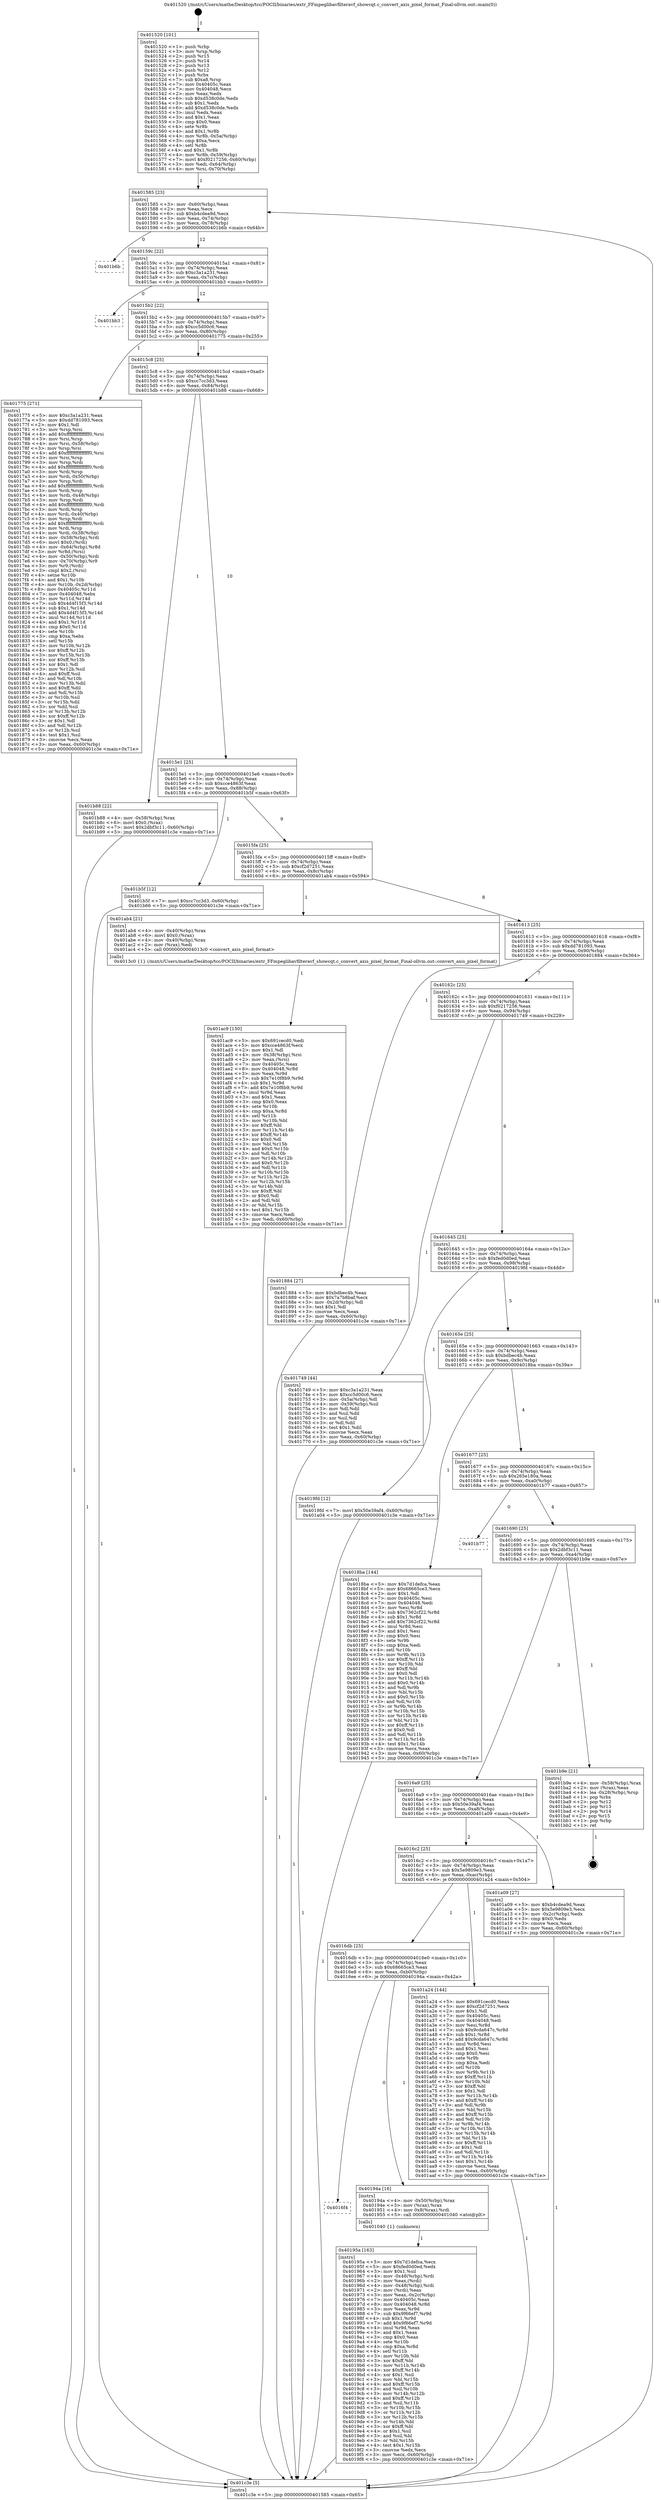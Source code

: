 digraph "0x401520" {
  label = "0x401520 (/mnt/c/Users/mathe/Desktop/tcc/POCII/binaries/extr_FFmpeglibavfilteravf_showcqt.c_convert_axis_pixel_format_Final-ollvm.out::main(0))"
  labelloc = "t"
  node[shape=record]

  Entry [label="",width=0.3,height=0.3,shape=circle,fillcolor=black,style=filled]
  "0x401585" [label="{
     0x401585 [23]\l
     | [instrs]\l
     &nbsp;&nbsp;0x401585 \<+3\>: mov -0x60(%rbp),%eax\l
     &nbsp;&nbsp;0x401588 \<+2\>: mov %eax,%ecx\l
     &nbsp;&nbsp;0x40158a \<+6\>: sub $0xb4cdea9d,%ecx\l
     &nbsp;&nbsp;0x401590 \<+3\>: mov %eax,-0x74(%rbp)\l
     &nbsp;&nbsp;0x401593 \<+3\>: mov %ecx,-0x78(%rbp)\l
     &nbsp;&nbsp;0x401596 \<+6\>: je 0000000000401b6b \<main+0x64b\>\l
  }"]
  "0x401b6b" [label="{
     0x401b6b\l
  }", style=dashed]
  "0x40159c" [label="{
     0x40159c [22]\l
     | [instrs]\l
     &nbsp;&nbsp;0x40159c \<+5\>: jmp 00000000004015a1 \<main+0x81\>\l
     &nbsp;&nbsp;0x4015a1 \<+3\>: mov -0x74(%rbp),%eax\l
     &nbsp;&nbsp;0x4015a4 \<+5\>: sub $0xc3a1a231,%eax\l
     &nbsp;&nbsp;0x4015a9 \<+3\>: mov %eax,-0x7c(%rbp)\l
     &nbsp;&nbsp;0x4015ac \<+6\>: je 0000000000401bb3 \<main+0x693\>\l
  }"]
  Exit [label="",width=0.3,height=0.3,shape=circle,fillcolor=black,style=filled,peripheries=2]
  "0x401bb3" [label="{
     0x401bb3\l
  }", style=dashed]
  "0x4015b2" [label="{
     0x4015b2 [22]\l
     | [instrs]\l
     &nbsp;&nbsp;0x4015b2 \<+5\>: jmp 00000000004015b7 \<main+0x97\>\l
     &nbsp;&nbsp;0x4015b7 \<+3\>: mov -0x74(%rbp),%eax\l
     &nbsp;&nbsp;0x4015ba \<+5\>: sub $0xcc5d00c6,%eax\l
     &nbsp;&nbsp;0x4015bf \<+3\>: mov %eax,-0x80(%rbp)\l
     &nbsp;&nbsp;0x4015c2 \<+6\>: je 0000000000401775 \<main+0x255\>\l
  }"]
  "0x401ac9" [label="{
     0x401ac9 [150]\l
     | [instrs]\l
     &nbsp;&nbsp;0x401ac9 \<+5\>: mov $0x691cecd0,%edi\l
     &nbsp;&nbsp;0x401ace \<+5\>: mov $0xcce4863f,%ecx\l
     &nbsp;&nbsp;0x401ad3 \<+2\>: mov $0x1,%dl\l
     &nbsp;&nbsp;0x401ad5 \<+4\>: mov -0x38(%rbp),%rsi\l
     &nbsp;&nbsp;0x401ad9 \<+2\>: mov %eax,(%rsi)\l
     &nbsp;&nbsp;0x401adb \<+7\>: mov 0x40405c,%eax\l
     &nbsp;&nbsp;0x401ae2 \<+8\>: mov 0x404048,%r8d\l
     &nbsp;&nbsp;0x401aea \<+3\>: mov %eax,%r9d\l
     &nbsp;&nbsp;0x401aed \<+7\>: sub $0x7e10f8b9,%r9d\l
     &nbsp;&nbsp;0x401af4 \<+4\>: sub $0x1,%r9d\l
     &nbsp;&nbsp;0x401af8 \<+7\>: add $0x7e10f8b9,%r9d\l
     &nbsp;&nbsp;0x401aff \<+4\>: imul %r9d,%eax\l
     &nbsp;&nbsp;0x401b03 \<+3\>: and $0x1,%eax\l
     &nbsp;&nbsp;0x401b06 \<+3\>: cmp $0x0,%eax\l
     &nbsp;&nbsp;0x401b09 \<+4\>: sete %r10b\l
     &nbsp;&nbsp;0x401b0d \<+4\>: cmp $0xa,%r8d\l
     &nbsp;&nbsp;0x401b11 \<+4\>: setl %r11b\l
     &nbsp;&nbsp;0x401b15 \<+3\>: mov %r10b,%bl\l
     &nbsp;&nbsp;0x401b18 \<+3\>: xor $0xff,%bl\l
     &nbsp;&nbsp;0x401b1b \<+3\>: mov %r11b,%r14b\l
     &nbsp;&nbsp;0x401b1e \<+4\>: xor $0xff,%r14b\l
     &nbsp;&nbsp;0x401b22 \<+3\>: xor $0x0,%dl\l
     &nbsp;&nbsp;0x401b25 \<+3\>: mov %bl,%r15b\l
     &nbsp;&nbsp;0x401b28 \<+4\>: and $0x0,%r15b\l
     &nbsp;&nbsp;0x401b2c \<+3\>: and %dl,%r10b\l
     &nbsp;&nbsp;0x401b2f \<+3\>: mov %r14b,%r12b\l
     &nbsp;&nbsp;0x401b32 \<+4\>: and $0x0,%r12b\l
     &nbsp;&nbsp;0x401b36 \<+3\>: and %dl,%r11b\l
     &nbsp;&nbsp;0x401b39 \<+3\>: or %r10b,%r15b\l
     &nbsp;&nbsp;0x401b3c \<+3\>: or %r11b,%r12b\l
     &nbsp;&nbsp;0x401b3f \<+3\>: xor %r12b,%r15b\l
     &nbsp;&nbsp;0x401b42 \<+3\>: or %r14b,%bl\l
     &nbsp;&nbsp;0x401b45 \<+3\>: xor $0xff,%bl\l
     &nbsp;&nbsp;0x401b48 \<+3\>: or $0x0,%dl\l
     &nbsp;&nbsp;0x401b4b \<+2\>: and %dl,%bl\l
     &nbsp;&nbsp;0x401b4d \<+3\>: or %bl,%r15b\l
     &nbsp;&nbsp;0x401b50 \<+4\>: test $0x1,%r15b\l
     &nbsp;&nbsp;0x401b54 \<+3\>: cmovne %ecx,%edi\l
     &nbsp;&nbsp;0x401b57 \<+3\>: mov %edi,-0x60(%rbp)\l
     &nbsp;&nbsp;0x401b5a \<+5\>: jmp 0000000000401c3e \<main+0x71e\>\l
  }"]
  "0x401775" [label="{
     0x401775 [271]\l
     | [instrs]\l
     &nbsp;&nbsp;0x401775 \<+5\>: mov $0xc3a1a231,%eax\l
     &nbsp;&nbsp;0x40177a \<+5\>: mov $0xdd781093,%ecx\l
     &nbsp;&nbsp;0x40177f \<+2\>: mov $0x1,%dl\l
     &nbsp;&nbsp;0x401781 \<+3\>: mov %rsp,%rsi\l
     &nbsp;&nbsp;0x401784 \<+4\>: add $0xfffffffffffffff0,%rsi\l
     &nbsp;&nbsp;0x401788 \<+3\>: mov %rsi,%rsp\l
     &nbsp;&nbsp;0x40178b \<+4\>: mov %rsi,-0x58(%rbp)\l
     &nbsp;&nbsp;0x40178f \<+3\>: mov %rsp,%rsi\l
     &nbsp;&nbsp;0x401792 \<+4\>: add $0xfffffffffffffff0,%rsi\l
     &nbsp;&nbsp;0x401796 \<+3\>: mov %rsi,%rsp\l
     &nbsp;&nbsp;0x401799 \<+3\>: mov %rsp,%rdi\l
     &nbsp;&nbsp;0x40179c \<+4\>: add $0xfffffffffffffff0,%rdi\l
     &nbsp;&nbsp;0x4017a0 \<+3\>: mov %rdi,%rsp\l
     &nbsp;&nbsp;0x4017a3 \<+4\>: mov %rdi,-0x50(%rbp)\l
     &nbsp;&nbsp;0x4017a7 \<+3\>: mov %rsp,%rdi\l
     &nbsp;&nbsp;0x4017aa \<+4\>: add $0xfffffffffffffff0,%rdi\l
     &nbsp;&nbsp;0x4017ae \<+3\>: mov %rdi,%rsp\l
     &nbsp;&nbsp;0x4017b1 \<+4\>: mov %rdi,-0x48(%rbp)\l
     &nbsp;&nbsp;0x4017b5 \<+3\>: mov %rsp,%rdi\l
     &nbsp;&nbsp;0x4017b8 \<+4\>: add $0xfffffffffffffff0,%rdi\l
     &nbsp;&nbsp;0x4017bc \<+3\>: mov %rdi,%rsp\l
     &nbsp;&nbsp;0x4017bf \<+4\>: mov %rdi,-0x40(%rbp)\l
     &nbsp;&nbsp;0x4017c3 \<+3\>: mov %rsp,%rdi\l
     &nbsp;&nbsp;0x4017c6 \<+4\>: add $0xfffffffffffffff0,%rdi\l
     &nbsp;&nbsp;0x4017ca \<+3\>: mov %rdi,%rsp\l
     &nbsp;&nbsp;0x4017cd \<+4\>: mov %rdi,-0x38(%rbp)\l
     &nbsp;&nbsp;0x4017d1 \<+4\>: mov -0x58(%rbp),%rdi\l
     &nbsp;&nbsp;0x4017d5 \<+6\>: movl $0x0,(%rdi)\l
     &nbsp;&nbsp;0x4017db \<+4\>: mov -0x64(%rbp),%r8d\l
     &nbsp;&nbsp;0x4017df \<+3\>: mov %r8d,(%rsi)\l
     &nbsp;&nbsp;0x4017e2 \<+4\>: mov -0x50(%rbp),%rdi\l
     &nbsp;&nbsp;0x4017e6 \<+4\>: mov -0x70(%rbp),%r9\l
     &nbsp;&nbsp;0x4017ea \<+3\>: mov %r9,(%rdi)\l
     &nbsp;&nbsp;0x4017ed \<+3\>: cmpl $0x2,(%rsi)\l
     &nbsp;&nbsp;0x4017f0 \<+4\>: setne %r10b\l
     &nbsp;&nbsp;0x4017f4 \<+4\>: and $0x1,%r10b\l
     &nbsp;&nbsp;0x4017f8 \<+4\>: mov %r10b,-0x2d(%rbp)\l
     &nbsp;&nbsp;0x4017fc \<+8\>: mov 0x40405c,%r11d\l
     &nbsp;&nbsp;0x401804 \<+7\>: mov 0x404048,%ebx\l
     &nbsp;&nbsp;0x40180b \<+3\>: mov %r11d,%r14d\l
     &nbsp;&nbsp;0x40180e \<+7\>: sub $0x4d4f15f3,%r14d\l
     &nbsp;&nbsp;0x401815 \<+4\>: sub $0x1,%r14d\l
     &nbsp;&nbsp;0x401819 \<+7\>: add $0x4d4f15f3,%r14d\l
     &nbsp;&nbsp;0x401820 \<+4\>: imul %r14d,%r11d\l
     &nbsp;&nbsp;0x401824 \<+4\>: and $0x1,%r11d\l
     &nbsp;&nbsp;0x401828 \<+4\>: cmp $0x0,%r11d\l
     &nbsp;&nbsp;0x40182c \<+4\>: sete %r10b\l
     &nbsp;&nbsp;0x401830 \<+3\>: cmp $0xa,%ebx\l
     &nbsp;&nbsp;0x401833 \<+4\>: setl %r15b\l
     &nbsp;&nbsp;0x401837 \<+3\>: mov %r10b,%r12b\l
     &nbsp;&nbsp;0x40183a \<+4\>: xor $0xff,%r12b\l
     &nbsp;&nbsp;0x40183e \<+3\>: mov %r15b,%r13b\l
     &nbsp;&nbsp;0x401841 \<+4\>: xor $0xff,%r13b\l
     &nbsp;&nbsp;0x401845 \<+3\>: xor $0x1,%dl\l
     &nbsp;&nbsp;0x401848 \<+3\>: mov %r12b,%sil\l
     &nbsp;&nbsp;0x40184b \<+4\>: and $0xff,%sil\l
     &nbsp;&nbsp;0x40184f \<+3\>: and %dl,%r10b\l
     &nbsp;&nbsp;0x401852 \<+3\>: mov %r13b,%dil\l
     &nbsp;&nbsp;0x401855 \<+4\>: and $0xff,%dil\l
     &nbsp;&nbsp;0x401859 \<+3\>: and %dl,%r15b\l
     &nbsp;&nbsp;0x40185c \<+3\>: or %r10b,%sil\l
     &nbsp;&nbsp;0x40185f \<+3\>: or %r15b,%dil\l
     &nbsp;&nbsp;0x401862 \<+3\>: xor %dil,%sil\l
     &nbsp;&nbsp;0x401865 \<+3\>: or %r13b,%r12b\l
     &nbsp;&nbsp;0x401868 \<+4\>: xor $0xff,%r12b\l
     &nbsp;&nbsp;0x40186c \<+3\>: or $0x1,%dl\l
     &nbsp;&nbsp;0x40186f \<+3\>: and %dl,%r12b\l
     &nbsp;&nbsp;0x401872 \<+3\>: or %r12b,%sil\l
     &nbsp;&nbsp;0x401875 \<+4\>: test $0x1,%sil\l
     &nbsp;&nbsp;0x401879 \<+3\>: cmovne %ecx,%eax\l
     &nbsp;&nbsp;0x40187c \<+3\>: mov %eax,-0x60(%rbp)\l
     &nbsp;&nbsp;0x40187f \<+5\>: jmp 0000000000401c3e \<main+0x71e\>\l
  }"]
  "0x4015c8" [label="{
     0x4015c8 [25]\l
     | [instrs]\l
     &nbsp;&nbsp;0x4015c8 \<+5\>: jmp 00000000004015cd \<main+0xad\>\l
     &nbsp;&nbsp;0x4015cd \<+3\>: mov -0x74(%rbp),%eax\l
     &nbsp;&nbsp;0x4015d0 \<+5\>: sub $0xcc7cc3d3,%eax\l
     &nbsp;&nbsp;0x4015d5 \<+6\>: mov %eax,-0x84(%rbp)\l
     &nbsp;&nbsp;0x4015db \<+6\>: je 0000000000401b88 \<main+0x668\>\l
  }"]
  "0x40195a" [label="{
     0x40195a [163]\l
     | [instrs]\l
     &nbsp;&nbsp;0x40195a \<+5\>: mov $0x7d1defca,%ecx\l
     &nbsp;&nbsp;0x40195f \<+5\>: mov $0xfed0d0ed,%edx\l
     &nbsp;&nbsp;0x401964 \<+3\>: mov $0x1,%sil\l
     &nbsp;&nbsp;0x401967 \<+4\>: mov -0x48(%rbp),%rdi\l
     &nbsp;&nbsp;0x40196b \<+2\>: mov %eax,(%rdi)\l
     &nbsp;&nbsp;0x40196d \<+4\>: mov -0x48(%rbp),%rdi\l
     &nbsp;&nbsp;0x401971 \<+2\>: mov (%rdi),%eax\l
     &nbsp;&nbsp;0x401973 \<+3\>: mov %eax,-0x2c(%rbp)\l
     &nbsp;&nbsp;0x401976 \<+7\>: mov 0x40405c,%eax\l
     &nbsp;&nbsp;0x40197d \<+8\>: mov 0x404048,%r8d\l
     &nbsp;&nbsp;0x401985 \<+3\>: mov %eax,%r9d\l
     &nbsp;&nbsp;0x401988 \<+7\>: sub $0x9f66ef7,%r9d\l
     &nbsp;&nbsp;0x40198f \<+4\>: sub $0x1,%r9d\l
     &nbsp;&nbsp;0x401993 \<+7\>: add $0x9f66ef7,%r9d\l
     &nbsp;&nbsp;0x40199a \<+4\>: imul %r9d,%eax\l
     &nbsp;&nbsp;0x40199e \<+3\>: and $0x1,%eax\l
     &nbsp;&nbsp;0x4019a1 \<+3\>: cmp $0x0,%eax\l
     &nbsp;&nbsp;0x4019a4 \<+4\>: sete %r10b\l
     &nbsp;&nbsp;0x4019a8 \<+4\>: cmp $0xa,%r8d\l
     &nbsp;&nbsp;0x4019ac \<+4\>: setl %r11b\l
     &nbsp;&nbsp;0x4019b0 \<+3\>: mov %r10b,%bl\l
     &nbsp;&nbsp;0x4019b3 \<+3\>: xor $0xff,%bl\l
     &nbsp;&nbsp;0x4019b6 \<+3\>: mov %r11b,%r14b\l
     &nbsp;&nbsp;0x4019b9 \<+4\>: xor $0xff,%r14b\l
     &nbsp;&nbsp;0x4019bd \<+4\>: xor $0x1,%sil\l
     &nbsp;&nbsp;0x4019c1 \<+3\>: mov %bl,%r15b\l
     &nbsp;&nbsp;0x4019c4 \<+4\>: and $0xff,%r15b\l
     &nbsp;&nbsp;0x4019c8 \<+3\>: and %sil,%r10b\l
     &nbsp;&nbsp;0x4019cb \<+3\>: mov %r14b,%r12b\l
     &nbsp;&nbsp;0x4019ce \<+4\>: and $0xff,%r12b\l
     &nbsp;&nbsp;0x4019d2 \<+3\>: and %sil,%r11b\l
     &nbsp;&nbsp;0x4019d5 \<+3\>: or %r10b,%r15b\l
     &nbsp;&nbsp;0x4019d8 \<+3\>: or %r11b,%r12b\l
     &nbsp;&nbsp;0x4019db \<+3\>: xor %r12b,%r15b\l
     &nbsp;&nbsp;0x4019de \<+3\>: or %r14b,%bl\l
     &nbsp;&nbsp;0x4019e1 \<+3\>: xor $0xff,%bl\l
     &nbsp;&nbsp;0x4019e4 \<+4\>: or $0x1,%sil\l
     &nbsp;&nbsp;0x4019e8 \<+3\>: and %sil,%bl\l
     &nbsp;&nbsp;0x4019eb \<+3\>: or %bl,%r15b\l
     &nbsp;&nbsp;0x4019ee \<+4\>: test $0x1,%r15b\l
     &nbsp;&nbsp;0x4019f2 \<+3\>: cmovne %edx,%ecx\l
     &nbsp;&nbsp;0x4019f5 \<+3\>: mov %ecx,-0x60(%rbp)\l
     &nbsp;&nbsp;0x4019f8 \<+5\>: jmp 0000000000401c3e \<main+0x71e\>\l
  }"]
  "0x401b88" [label="{
     0x401b88 [22]\l
     | [instrs]\l
     &nbsp;&nbsp;0x401b88 \<+4\>: mov -0x58(%rbp),%rax\l
     &nbsp;&nbsp;0x401b8c \<+6\>: movl $0x0,(%rax)\l
     &nbsp;&nbsp;0x401b92 \<+7\>: movl $0x2dbf3c11,-0x60(%rbp)\l
     &nbsp;&nbsp;0x401b99 \<+5\>: jmp 0000000000401c3e \<main+0x71e\>\l
  }"]
  "0x4015e1" [label="{
     0x4015e1 [25]\l
     | [instrs]\l
     &nbsp;&nbsp;0x4015e1 \<+5\>: jmp 00000000004015e6 \<main+0xc6\>\l
     &nbsp;&nbsp;0x4015e6 \<+3\>: mov -0x74(%rbp),%eax\l
     &nbsp;&nbsp;0x4015e9 \<+5\>: sub $0xcce4863f,%eax\l
     &nbsp;&nbsp;0x4015ee \<+6\>: mov %eax,-0x88(%rbp)\l
     &nbsp;&nbsp;0x4015f4 \<+6\>: je 0000000000401b5f \<main+0x63f\>\l
  }"]
  "0x4016f4" [label="{
     0x4016f4\l
  }", style=dashed]
  "0x401b5f" [label="{
     0x401b5f [12]\l
     | [instrs]\l
     &nbsp;&nbsp;0x401b5f \<+7\>: movl $0xcc7cc3d3,-0x60(%rbp)\l
     &nbsp;&nbsp;0x401b66 \<+5\>: jmp 0000000000401c3e \<main+0x71e\>\l
  }"]
  "0x4015fa" [label="{
     0x4015fa [25]\l
     | [instrs]\l
     &nbsp;&nbsp;0x4015fa \<+5\>: jmp 00000000004015ff \<main+0xdf\>\l
     &nbsp;&nbsp;0x4015ff \<+3\>: mov -0x74(%rbp),%eax\l
     &nbsp;&nbsp;0x401602 \<+5\>: sub $0xcf2d7251,%eax\l
     &nbsp;&nbsp;0x401607 \<+6\>: mov %eax,-0x8c(%rbp)\l
     &nbsp;&nbsp;0x40160d \<+6\>: je 0000000000401ab4 \<main+0x594\>\l
  }"]
  "0x40194a" [label="{
     0x40194a [16]\l
     | [instrs]\l
     &nbsp;&nbsp;0x40194a \<+4\>: mov -0x50(%rbp),%rax\l
     &nbsp;&nbsp;0x40194e \<+3\>: mov (%rax),%rax\l
     &nbsp;&nbsp;0x401951 \<+4\>: mov 0x8(%rax),%rdi\l
     &nbsp;&nbsp;0x401955 \<+5\>: call 0000000000401040 \<atoi@plt\>\l
     | [calls]\l
     &nbsp;&nbsp;0x401040 \{1\} (unknown)\l
  }"]
  "0x401ab4" [label="{
     0x401ab4 [21]\l
     | [instrs]\l
     &nbsp;&nbsp;0x401ab4 \<+4\>: mov -0x40(%rbp),%rax\l
     &nbsp;&nbsp;0x401ab8 \<+6\>: movl $0x0,(%rax)\l
     &nbsp;&nbsp;0x401abe \<+4\>: mov -0x40(%rbp),%rax\l
     &nbsp;&nbsp;0x401ac2 \<+2\>: mov (%rax),%edi\l
     &nbsp;&nbsp;0x401ac4 \<+5\>: call 00000000004013c0 \<convert_axis_pixel_format\>\l
     | [calls]\l
     &nbsp;&nbsp;0x4013c0 \{1\} (/mnt/c/Users/mathe/Desktop/tcc/POCII/binaries/extr_FFmpeglibavfilteravf_showcqt.c_convert_axis_pixel_format_Final-ollvm.out::convert_axis_pixel_format)\l
  }"]
  "0x401613" [label="{
     0x401613 [25]\l
     | [instrs]\l
     &nbsp;&nbsp;0x401613 \<+5\>: jmp 0000000000401618 \<main+0xf8\>\l
     &nbsp;&nbsp;0x401618 \<+3\>: mov -0x74(%rbp),%eax\l
     &nbsp;&nbsp;0x40161b \<+5\>: sub $0xdd781093,%eax\l
     &nbsp;&nbsp;0x401620 \<+6\>: mov %eax,-0x90(%rbp)\l
     &nbsp;&nbsp;0x401626 \<+6\>: je 0000000000401884 \<main+0x364\>\l
  }"]
  "0x4016db" [label="{
     0x4016db [25]\l
     | [instrs]\l
     &nbsp;&nbsp;0x4016db \<+5\>: jmp 00000000004016e0 \<main+0x1c0\>\l
     &nbsp;&nbsp;0x4016e0 \<+3\>: mov -0x74(%rbp),%eax\l
     &nbsp;&nbsp;0x4016e3 \<+5\>: sub $0x68665ce3,%eax\l
     &nbsp;&nbsp;0x4016e8 \<+6\>: mov %eax,-0xb0(%rbp)\l
     &nbsp;&nbsp;0x4016ee \<+6\>: je 000000000040194a \<main+0x42a\>\l
  }"]
  "0x401884" [label="{
     0x401884 [27]\l
     | [instrs]\l
     &nbsp;&nbsp;0x401884 \<+5\>: mov $0xbdbec4b,%eax\l
     &nbsp;&nbsp;0x401889 \<+5\>: mov $0x7a7b8baf,%ecx\l
     &nbsp;&nbsp;0x40188e \<+3\>: mov -0x2d(%rbp),%dl\l
     &nbsp;&nbsp;0x401891 \<+3\>: test $0x1,%dl\l
     &nbsp;&nbsp;0x401894 \<+3\>: cmovne %ecx,%eax\l
     &nbsp;&nbsp;0x401897 \<+3\>: mov %eax,-0x60(%rbp)\l
     &nbsp;&nbsp;0x40189a \<+5\>: jmp 0000000000401c3e \<main+0x71e\>\l
  }"]
  "0x40162c" [label="{
     0x40162c [25]\l
     | [instrs]\l
     &nbsp;&nbsp;0x40162c \<+5\>: jmp 0000000000401631 \<main+0x111\>\l
     &nbsp;&nbsp;0x401631 \<+3\>: mov -0x74(%rbp),%eax\l
     &nbsp;&nbsp;0x401634 \<+5\>: sub $0xf0217256,%eax\l
     &nbsp;&nbsp;0x401639 \<+6\>: mov %eax,-0x94(%rbp)\l
     &nbsp;&nbsp;0x40163f \<+6\>: je 0000000000401749 \<main+0x229\>\l
  }"]
  "0x401a24" [label="{
     0x401a24 [144]\l
     | [instrs]\l
     &nbsp;&nbsp;0x401a24 \<+5\>: mov $0x691cecd0,%eax\l
     &nbsp;&nbsp;0x401a29 \<+5\>: mov $0xcf2d7251,%ecx\l
     &nbsp;&nbsp;0x401a2e \<+2\>: mov $0x1,%dl\l
     &nbsp;&nbsp;0x401a30 \<+7\>: mov 0x40405c,%esi\l
     &nbsp;&nbsp;0x401a37 \<+7\>: mov 0x404048,%edi\l
     &nbsp;&nbsp;0x401a3e \<+3\>: mov %esi,%r8d\l
     &nbsp;&nbsp;0x401a41 \<+7\>: sub $0x9cda647c,%r8d\l
     &nbsp;&nbsp;0x401a48 \<+4\>: sub $0x1,%r8d\l
     &nbsp;&nbsp;0x401a4c \<+7\>: add $0x9cda647c,%r8d\l
     &nbsp;&nbsp;0x401a53 \<+4\>: imul %r8d,%esi\l
     &nbsp;&nbsp;0x401a57 \<+3\>: and $0x1,%esi\l
     &nbsp;&nbsp;0x401a5a \<+3\>: cmp $0x0,%esi\l
     &nbsp;&nbsp;0x401a5d \<+4\>: sete %r9b\l
     &nbsp;&nbsp;0x401a61 \<+3\>: cmp $0xa,%edi\l
     &nbsp;&nbsp;0x401a64 \<+4\>: setl %r10b\l
     &nbsp;&nbsp;0x401a68 \<+3\>: mov %r9b,%r11b\l
     &nbsp;&nbsp;0x401a6b \<+4\>: xor $0xff,%r11b\l
     &nbsp;&nbsp;0x401a6f \<+3\>: mov %r10b,%bl\l
     &nbsp;&nbsp;0x401a72 \<+3\>: xor $0xff,%bl\l
     &nbsp;&nbsp;0x401a75 \<+3\>: xor $0x1,%dl\l
     &nbsp;&nbsp;0x401a78 \<+3\>: mov %r11b,%r14b\l
     &nbsp;&nbsp;0x401a7b \<+4\>: and $0xff,%r14b\l
     &nbsp;&nbsp;0x401a7f \<+3\>: and %dl,%r9b\l
     &nbsp;&nbsp;0x401a82 \<+3\>: mov %bl,%r15b\l
     &nbsp;&nbsp;0x401a85 \<+4\>: and $0xff,%r15b\l
     &nbsp;&nbsp;0x401a89 \<+3\>: and %dl,%r10b\l
     &nbsp;&nbsp;0x401a8c \<+3\>: or %r9b,%r14b\l
     &nbsp;&nbsp;0x401a8f \<+3\>: or %r10b,%r15b\l
     &nbsp;&nbsp;0x401a92 \<+3\>: xor %r15b,%r14b\l
     &nbsp;&nbsp;0x401a95 \<+3\>: or %bl,%r11b\l
     &nbsp;&nbsp;0x401a98 \<+4\>: xor $0xff,%r11b\l
     &nbsp;&nbsp;0x401a9c \<+3\>: or $0x1,%dl\l
     &nbsp;&nbsp;0x401a9f \<+3\>: and %dl,%r11b\l
     &nbsp;&nbsp;0x401aa2 \<+3\>: or %r11b,%r14b\l
     &nbsp;&nbsp;0x401aa5 \<+4\>: test $0x1,%r14b\l
     &nbsp;&nbsp;0x401aa9 \<+3\>: cmovne %ecx,%eax\l
     &nbsp;&nbsp;0x401aac \<+3\>: mov %eax,-0x60(%rbp)\l
     &nbsp;&nbsp;0x401aaf \<+5\>: jmp 0000000000401c3e \<main+0x71e\>\l
  }"]
  "0x401749" [label="{
     0x401749 [44]\l
     | [instrs]\l
     &nbsp;&nbsp;0x401749 \<+5\>: mov $0xc3a1a231,%eax\l
     &nbsp;&nbsp;0x40174e \<+5\>: mov $0xcc5d00c6,%ecx\l
     &nbsp;&nbsp;0x401753 \<+3\>: mov -0x5a(%rbp),%dl\l
     &nbsp;&nbsp;0x401756 \<+4\>: mov -0x59(%rbp),%sil\l
     &nbsp;&nbsp;0x40175a \<+3\>: mov %dl,%dil\l
     &nbsp;&nbsp;0x40175d \<+3\>: and %sil,%dil\l
     &nbsp;&nbsp;0x401760 \<+3\>: xor %sil,%dl\l
     &nbsp;&nbsp;0x401763 \<+3\>: or %dl,%dil\l
     &nbsp;&nbsp;0x401766 \<+4\>: test $0x1,%dil\l
     &nbsp;&nbsp;0x40176a \<+3\>: cmovne %ecx,%eax\l
     &nbsp;&nbsp;0x40176d \<+3\>: mov %eax,-0x60(%rbp)\l
     &nbsp;&nbsp;0x401770 \<+5\>: jmp 0000000000401c3e \<main+0x71e\>\l
  }"]
  "0x401645" [label="{
     0x401645 [25]\l
     | [instrs]\l
     &nbsp;&nbsp;0x401645 \<+5\>: jmp 000000000040164a \<main+0x12a\>\l
     &nbsp;&nbsp;0x40164a \<+3\>: mov -0x74(%rbp),%eax\l
     &nbsp;&nbsp;0x40164d \<+5\>: sub $0xfed0d0ed,%eax\l
     &nbsp;&nbsp;0x401652 \<+6\>: mov %eax,-0x98(%rbp)\l
     &nbsp;&nbsp;0x401658 \<+6\>: je 00000000004019fd \<main+0x4dd\>\l
  }"]
  "0x401c3e" [label="{
     0x401c3e [5]\l
     | [instrs]\l
     &nbsp;&nbsp;0x401c3e \<+5\>: jmp 0000000000401585 \<main+0x65\>\l
  }"]
  "0x401520" [label="{
     0x401520 [101]\l
     | [instrs]\l
     &nbsp;&nbsp;0x401520 \<+1\>: push %rbp\l
     &nbsp;&nbsp;0x401521 \<+3\>: mov %rsp,%rbp\l
     &nbsp;&nbsp;0x401524 \<+2\>: push %r15\l
     &nbsp;&nbsp;0x401526 \<+2\>: push %r14\l
     &nbsp;&nbsp;0x401528 \<+2\>: push %r13\l
     &nbsp;&nbsp;0x40152a \<+2\>: push %r12\l
     &nbsp;&nbsp;0x40152c \<+1\>: push %rbx\l
     &nbsp;&nbsp;0x40152d \<+7\>: sub $0xa8,%rsp\l
     &nbsp;&nbsp;0x401534 \<+7\>: mov 0x40405c,%eax\l
     &nbsp;&nbsp;0x40153b \<+7\>: mov 0x404048,%ecx\l
     &nbsp;&nbsp;0x401542 \<+2\>: mov %eax,%edx\l
     &nbsp;&nbsp;0x401544 \<+6\>: sub $0xd538c0de,%edx\l
     &nbsp;&nbsp;0x40154a \<+3\>: sub $0x1,%edx\l
     &nbsp;&nbsp;0x40154d \<+6\>: add $0xd538c0de,%edx\l
     &nbsp;&nbsp;0x401553 \<+3\>: imul %edx,%eax\l
     &nbsp;&nbsp;0x401556 \<+3\>: and $0x1,%eax\l
     &nbsp;&nbsp;0x401559 \<+3\>: cmp $0x0,%eax\l
     &nbsp;&nbsp;0x40155c \<+4\>: sete %r8b\l
     &nbsp;&nbsp;0x401560 \<+4\>: and $0x1,%r8b\l
     &nbsp;&nbsp;0x401564 \<+4\>: mov %r8b,-0x5a(%rbp)\l
     &nbsp;&nbsp;0x401568 \<+3\>: cmp $0xa,%ecx\l
     &nbsp;&nbsp;0x40156b \<+4\>: setl %r8b\l
     &nbsp;&nbsp;0x40156f \<+4\>: and $0x1,%r8b\l
     &nbsp;&nbsp;0x401573 \<+4\>: mov %r8b,-0x59(%rbp)\l
     &nbsp;&nbsp;0x401577 \<+7\>: movl $0xf0217256,-0x60(%rbp)\l
     &nbsp;&nbsp;0x40157e \<+3\>: mov %edi,-0x64(%rbp)\l
     &nbsp;&nbsp;0x401581 \<+4\>: mov %rsi,-0x70(%rbp)\l
  }"]
  "0x4016c2" [label="{
     0x4016c2 [25]\l
     | [instrs]\l
     &nbsp;&nbsp;0x4016c2 \<+5\>: jmp 00000000004016c7 \<main+0x1a7\>\l
     &nbsp;&nbsp;0x4016c7 \<+3\>: mov -0x74(%rbp),%eax\l
     &nbsp;&nbsp;0x4016ca \<+5\>: sub $0x5e9809e3,%eax\l
     &nbsp;&nbsp;0x4016cf \<+6\>: mov %eax,-0xac(%rbp)\l
     &nbsp;&nbsp;0x4016d5 \<+6\>: je 0000000000401a24 \<main+0x504\>\l
  }"]
  "0x401a09" [label="{
     0x401a09 [27]\l
     | [instrs]\l
     &nbsp;&nbsp;0x401a09 \<+5\>: mov $0xb4cdea9d,%eax\l
     &nbsp;&nbsp;0x401a0e \<+5\>: mov $0x5e9809e3,%ecx\l
     &nbsp;&nbsp;0x401a13 \<+3\>: mov -0x2c(%rbp),%edx\l
     &nbsp;&nbsp;0x401a16 \<+3\>: cmp $0x0,%edx\l
     &nbsp;&nbsp;0x401a19 \<+3\>: cmove %ecx,%eax\l
     &nbsp;&nbsp;0x401a1c \<+3\>: mov %eax,-0x60(%rbp)\l
     &nbsp;&nbsp;0x401a1f \<+5\>: jmp 0000000000401c3e \<main+0x71e\>\l
  }"]
  "0x4019fd" [label="{
     0x4019fd [12]\l
     | [instrs]\l
     &nbsp;&nbsp;0x4019fd \<+7\>: movl $0x50e39af4,-0x60(%rbp)\l
     &nbsp;&nbsp;0x401a04 \<+5\>: jmp 0000000000401c3e \<main+0x71e\>\l
  }"]
  "0x40165e" [label="{
     0x40165e [25]\l
     | [instrs]\l
     &nbsp;&nbsp;0x40165e \<+5\>: jmp 0000000000401663 \<main+0x143\>\l
     &nbsp;&nbsp;0x401663 \<+3\>: mov -0x74(%rbp),%eax\l
     &nbsp;&nbsp;0x401666 \<+5\>: sub $0xbdbec4b,%eax\l
     &nbsp;&nbsp;0x40166b \<+6\>: mov %eax,-0x9c(%rbp)\l
     &nbsp;&nbsp;0x401671 \<+6\>: je 00000000004018ba \<main+0x39a\>\l
  }"]
  "0x4016a9" [label="{
     0x4016a9 [25]\l
     | [instrs]\l
     &nbsp;&nbsp;0x4016a9 \<+5\>: jmp 00000000004016ae \<main+0x18e\>\l
     &nbsp;&nbsp;0x4016ae \<+3\>: mov -0x74(%rbp),%eax\l
     &nbsp;&nbsp;0x4016b1 \<+5\>: sub $0x50e39af4,%eax\l
     &nbsp;&nbsp;0x4016b6 \<+6\>: mov %eax,-0xa8(%rbp)\l
     &nbsp;&nbsp;0x4016bc \<+6\>: je 0000000000401a09 \<main+0x4e9\>\l
  }"]
  "0x4018ba" [label="{
     0x4018ba [144]\l
     | [instrs]\l
     &nbsp;&nbsp;0x4018ba \<+5\>: mov $0x7d1defca,%eax\l
     &nbsp;&nbsp;0x4018bf \<+5\>: mov $0x68665ce3,%ecx\l
     &nbsp;&nbsp;0x4018c4 \<+2\>: mov $0x1,%dl\l
     &nbsp;&nbsp;0x4018c6 \<+7\>: mov 0x40405c,%esi\l
     &nbsp;&nbsp;0x4018cd \<+7\>: mov 0x404048,%edi\l
     &nbsp;&nbsp;0x4018d4 \<+3\>: mov %esi,%r8d\l
     &nbsp;&nbsp;0x4018d7 \<+7\>: sub $0x7362cf22,%r8d\l
     &nbsp;&nbsp;0x4018de \<+4\>: sub $0x1,%r8d\l
     &nbsp;&nbsp;0x4018e2 \<+7\>: add $0x7362cf22,%r8d\l
     &nbsp;&nbsp;0x4018e9 \<+4\>: imul %r8d,%esi\l
     &nbsp;&nbsp;0x4018ed \<+3\>: and $0x1,%esi\l
     &nbsp;&nbsp;0x4018f0 \<+3\>: cmp $0x0,%esi\l
     &nbsp;&nbsp;0x4018f3 \<+4\>: sete %r9b\l
     &nbsp;&nbsp;0x4018f7 \<+3\>: cmp $0xa,%edi\l
     &nbsp;&nbsp;0x4018fa \<+4\>: setl %r10b\l
     &nbsp;&nbsp;0x4018fe \<+3\>: mov %r9b,%r11b\l
     &nbsp;&nbsp;0x401901 \<+4\>: xor $0xff,%r11b\l
     &nbsp;&nbsp;0x401905 \<+3\>: mov %r10b,%bl\l
     &nbsp;&nbsp;0x401908 \<+3\>: xor $0xff,%bl\l
     &nbsp;&nbsp;0x40190b \<+3\>: xor $0x0,%dl\l
     &nbsp;&nbsp;0x40190e \<+3\>: mov %r11b,%r14b\l
     &nbsp;&nbsp;0x401911 \<+4\>: and $0x0,%r14b\l
     &nbsp;&nbsp;0x401915 \<+3\>: and %dl,%r9b\l
     &nbsp;&nbsp;0x401918 \<+3\>: mov %bl,%r15b\l
     &nbsp;&nbsp;0x40191b \<+4\>: and $0x0,%r15b\l
     &nbsp;&nbsp;0x40191f \<+3\>: and %dl,%r10b\l
     &nbsp;&nbsp;0x401922 \<+3\>: or %r9b,%r14b\l
     &nbsp;&nbsp;0x401925 \<+3\>: or %r10b,%r15b\l
     &nbsp;&nbsp;0x401928 \<+3\>: xor %r15b,%r14b\l
     &nbsp;&nbsp;0x40192b \<+3\>: or %bl,%r11b\l
     &nbsp;&nbsp;0x40192e \<+4\>: xor $0xff,%r11b\l
     &nbsp;&nbsp;0x401932 \<+3\>: or $0x0,%dl\l
     &nbsp;&nbsp;0x401935 \<+3\>: and %dl,%r11b\l
     &nbsp;&nbsp;0x401938 \<+3\>: or %r11b,%r14b\l
     &nbsp;&nbsp;0x40193b \<+4\>: test $0x1,%r14b\l
     &nbsp;&nbsp;0x40193f \<+3\>: cmovne %ecx,%eax\l
     &nbsp;&nbsp;0x401942 \<+3\>: mov %eax,-0x60(%rbp)\l
     &nbsp;&nbsp;0x401945 \<+5\>: jmp 0000000000401c3e \<main+0x71e\>\l
  }"]
  "0x401677" [label="{
     0x401677 [25]\l
     | [instrs]\l
     &nbsp;&nbsp;0x401677 \<+5\>: jmp 000000000040167c \<main+0x15c\>\l
     &nbsp;&nbsp;0x40167c \<+3\>: mov -0x74(%rbp),%eax\l
     &nbsp;&nbsp;0x40167f \<+5\>: sub $0x265e180a,%eax\l
     &nbsp;&nbsp;0x401684 \<+6\>: mov %eax,-0xa0(%rbp)\l
     &nbsp;&nbsp;0x40168a \<+6\>: je 0000000000401b77 \<main+0x657\>\l
  }"]
  "0x401b9e" [label="{
     0x401b9e [21]\l
     | [instrs]\l
     &nbsp;&nbsp;0x401b9e \<+4\>: mov -0x58(%rbp),%rax\l
     &nbsp;&nbsp;0x401ba2 \<+2\>: mov (%rax),%eax\l
     &nbsp;&nbsp;0x401ba4 \<+4\>: lea -0x28(%rbp),%rsp\l
     &nbsp;&nbsp;0x401ba8 \<+1\>: pop %rbx\l
     &nbsp;&nbsp;0x401ba9 \<+2\>: pop %r12\l
     &nbsp;&nbsp;0x401bab \<+2\>: pop %r13\l
     &nbsp;&nbsp;0x401bad \<+2\>: pop %r14\l
     &nbsp;&nbsp;0x401baf \<+2\>: pop %r15\l
     &nbsp;&nbsp;0x401bb1 \<+1\>: pop %rbp\l
     &nbsp;&nbsp;0x401bb2 \<+1\>: ret\l
  }"]
  "0x401b77" [label="{
     0x401b77\l
  }", style=dashed]
  "0x401690" [label="{
     0x401690 [25]\l
     | [instrs]\l
     &nbsp;&nbsp;0x401690 \<+5\>: jmp 0000000000401695 \<main+0x175\>\l
     &nbsp;&nbsp;0x401695 \<+3\>: mov -0x74(%rbp),%eax\l
     &nbsp;&nbsp;0x401698 \<+5\>: sub $0x2dbf3c11,%eax\l
     &nbsp;&nbsp;0x40169d \<+6\>: mov %eax,-0xa4(%rbp)\l
     &nbsp;&nbsp;0x4016a3 \<+6\>: je 0000000000401b9e \<main+0x67e\>\l
  }"]
  Entry -> "0x401520" [label=" 1"]
  "0x401585" -> "0x401b6b" [label=" 0"]
  "0x401585" -> "0x40159c" [label=" 12"]
  "0x401b9e" -> Exit [label=" 1"]
  "0x40159c" -> "0x401bb3" [label=" 0"]
  "0x40159c" -> "0x4015b2" [label=" 12"]
  "0x401b88" -> "0x401c3e" [label=" 1"]
  "0x4015b2" -> "0x401775" [label=" 1"]
  "0x4015b2" -> "0x4015c8" [label=" 11"]
  "0x401b5f" -> "0x401c3e" [label=" 1"]
  "0x4015c8" -> "0x401b88" [label=" 1"]
  "0x4015c8" -> "0x4015e1" [label=" 10"]
  "0x401ac9" -> "0x401c3e" [label=" 1"]
  "0x4015e1" -> "0x401b5f" [label=" 1"]
  "0x4015e1" -> "0x4015fa" [label=" 9"]
  "0x401ab4" -> "0x401ac9" [label=" 1"]
  "0x4015fa" -> "0x401ab4" [label=" 1"]
  "0x4015fa" -> "0x401613" [label=" 8"]
  "0x401a24" -> "0x401c3e" [label=" 1"]
  "0x401613" -> "0x401884" [label=" 1"]
  "0x401613" -> "0x40162c" [label=" 7"]
  "0x4019fd" -> "0x401c3e" [label=" 1"]
  "0x40162c" -> "0x401749" [label=" 1"]
  "0x40162c" -> "0x401645" [label=" 6"]
  "0x401749" -> "0x401c3e" [label=" 1"]
  "0x401520" -> "0x401585" [label=" 1"]
  "0x401c3e" -> "0x401585" [label=" 11"]
  "0x40195a" -> "0x401c3e" [label=" 1"]
  "0x401775" -> "0x401c3e" [label=" 1"]
  "0x401884" -> "0x401c3e" [label=" 1"]
  "0x4016db" -> "0x4016f4" [label=" 0"]
  "0x401645" -> "0x4019fd" [label=" 1"]
  "0x401645" -> "0x40165e" [label=" 5"]
  "0x4016db" -> "0x40194a" [label=" 1"]
  "0x40165e" -> "0x4018ba" [label=" 1"]
  "0x40165e" -> "0x401677" [label=" 4"]
  "0x4018ba" -> "0x401c3e" [label=" 1"]
  "0x4016c2" -> "0x4016db" [label=" 1"]
  "0x401677" -> "0x401b77" [label=" 0"]
  "0x401677" -> "0x401690" [label=" 4"]
  "0x4016c2" -> "0x401a24" [label=" 1"]
  "0x401690" -> "0x401b9e" [label=" 1"]
  "0x401690" -> "0x4016a9" [label=" 3"]
  "0x401a09" -> "0x401c3e" [label=" 1"]
  "0x4016a9" -> "0x401a09" [label=" 1"]
  "0x4016a9" -> "0x4016c2" [label=" 2"]
  "0x40194a" -> "0x40195a" [label=" 1"]
}
